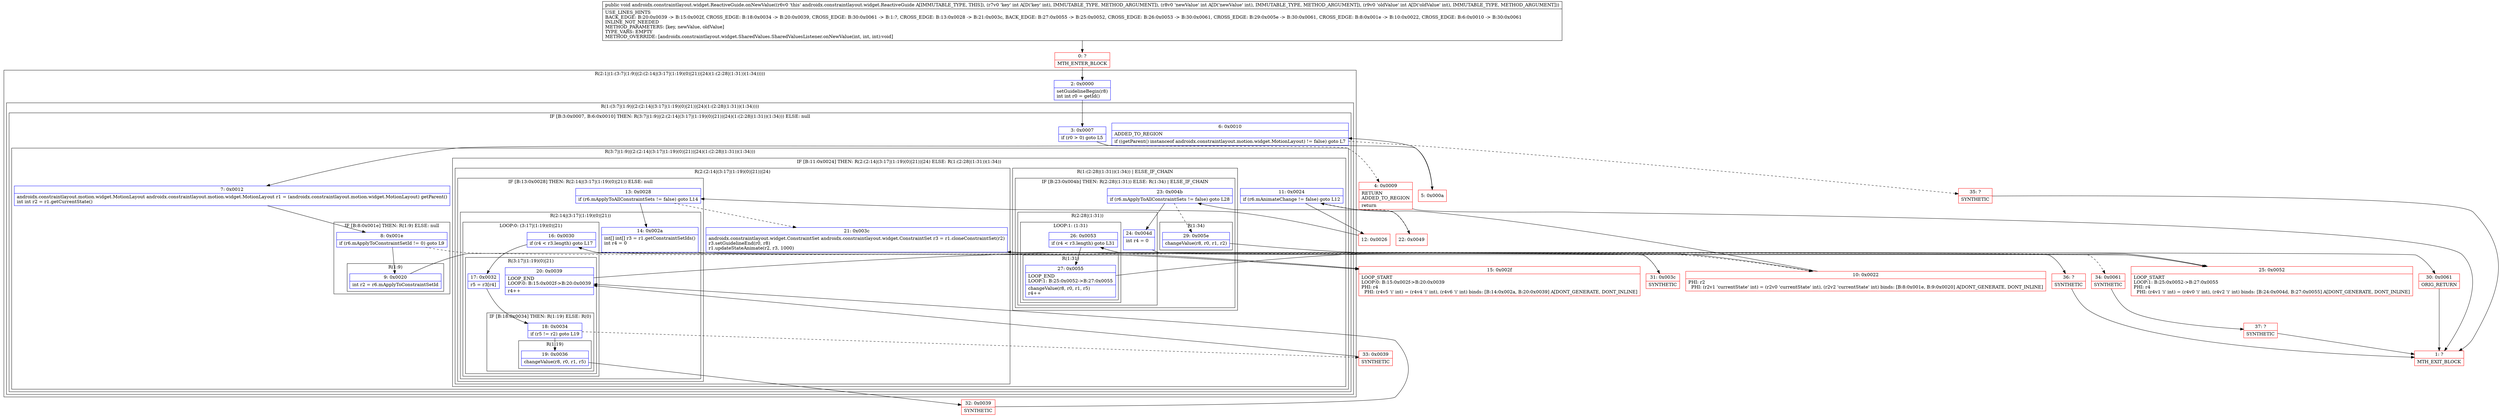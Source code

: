 digraph "CFG forandroidx.constraintlayout.widget.ReactiveGuide.onNewValue(III)V" {
subgraph cluster_Region_1299746810 {
label = "R(2:1|(1:(3:7|(1:9)|(2:(2:14|(3:17|(1:19)(0)|21))|24)(1:(2:28|(1:31))(1:34)))))";
node [shape=record,color=blue];
Node_2 [shape=record,label="{2\:\ 0x0000|setGuidelineBegin(r8)\lint int r0 = getId()\l}"];
subgraph cluster_Region_277731428 {
label = "R(1:(3:7|(1:9)|(2:(2:14|(3:17|(1:19)(0)|21))|24)(1:(2:28|(1:31))(1:34))))";
node [shape=record,color=blue];
subgraph cluster_IfRegion_1863847967 {
label = "IF [B:3:0x0007, B:6:0x0010] THEN: R(3:7|(1:9)|(2:(2:14|(3:17|(1:19)(0)|21))|24)(1:(2:28|(1:31))(1:34))) ELSE: null";
node [shape=record,color=blue];
Node_3 [shape=record,label="{3\:\ 0x0007|if (r0 \> 0) goto L5\l}"];
Node_6 [shape=record,label="{6\:\ 0x0010|ADDED_TO_REGION\l|if ((getParent() instanceof androidx.constraintlayout.motion.widget.MotionLayout) != false) goto L7\l}"];
subgraph cluster_Region_1447210182 {
label = "R(3:7|(1:9)|(2:(2:14|(3:17|(1:19)(0)|21))|24)(1:(2:28|(1:31))(1:34)))";
node [shape=record,color=blue];
Node_7 [shape=record,label="{7\:\ 0x0012|androidx.constraintlayout.motion.widget.MotionLayout androidx.constraintlayout.motion.widget.MotionLayout r1 = (androidx.constraintlayout.motion.widget.MotionLayout) getParent()\lint int r2 = r1.getCurrentState()\l}"];
subgraph cluster_IfRegion_372593561 {
label = "IF [B:8:0x001e] THEN: R(1:9) ELSE: null";
node [shape=record,color=blue];
Node_8 [shape=record,label="{8\:\ 0x001e|if (r6.mApplyToConstraintSetId != 0) goto L9\l}"];
subgraph cluster_Region_1007794729 {
label = "R(1:9)";
node [shape=record,color=blue];
Node_9 [shape=record,label="{9\:\ 0x0020|int r2 = r6.mApplyToConstraintSetId\l}"];
}
}
subgraph cluster_IfRegion_814735402 {
label = "IF [B:11:0x0024] THEN: R(2:(2:14|(3:17|(1:19)(0)|21))|24) ELSE: R(1:(2:28|(1:31))(1:34))";
node [shape=record,color=blue];
Node_11 [shape=record,label="{11\:\ 0x0024|if (r6.mAnimateChange != false) goto L12\l}"];
subgraph cluster_Region_1659076657 {
label = "R(2:(2:14|(3:17|(1:19)(0)|21))|24)";
node [shape=record,color=blue];
subgraph cluster_IfRegion_1577513162 {
label = "IF [B:13:0x0028] THEN: R(2:14|(3:17|(1:19)(0)|21)) ELSE: null";
node [shape=record,color=blue];
Node_13 [shape=record,label="{13\:\ 0x0028|if (r6.mApplyToAllConstraintSets != false) goto L14\l}"];
subgraph cluster_Region_677268535 {
label = "R(2:14|(3:17|(1:19)(0)|21))";
node [shape=record,color=blue];
Node_14 [shape=record,label="{14\:\ 0x002a|int[] int[] r3 = r1.getConstraintSetIds()\lint r4 = 0\l\l}"];
subgraph cluster_LoopRegion_622051804 {
label = "LOOP:0: (3:17|(1:19)(0)|21)";
node [shape=record,color=blue];
Node_16 [shape=record,label="{16\:\ 0x0030|if (r4 \< r3.length) goto L17\l}"];
subgraph cluster_Region_136179864 {
label = "R(3:17|(1:19)(0)|21)";
node [shape=record,color=blue];
Node_17 [shape=record,label="{17\:\ 0x0032|r5 = r3[r4]\l}"];
subgraph cluster_IfRegion_2138441201 {
label = "IF [B:18:0x0034] THEN: R(1:19) ELSE: R(0)";
node [shape=record,color=blue];
Node_18 [shape=record,label="{18\:\ 0x0034|if (r5 != r2) goto L19\l}"];
subgraph cluster_Region_540432280 {
label = "R(1:19)";
node [shape=record,color=blue];
Node_19 [shape=record,label="{19\:\ 0x0036|changeValue(r8, r0, r1, r5)\l}"];
}
subgraph cluster_Region_540433814 {
label = "R(0)";
node [shape=record,color=blue];
}
}
Node_20 [shape=record,label="{20\:\ 0x0039|LOOP_END\lLOOP:0: B:15:0x002f\-\>B:20:0x0039\l|r4++\l}"];
}
}
}
}
Node_21 [shape=record,label="{21\:\ 0x003c|androidx.constraintlayout.widget.ConstraintSet androidx.constraintlayout.widget.ConstraintSet r3 = r1.cloneConstraintSet(r2)\lr3.setGuidelineEnd(r0, r8)\lr1.updateStateAnimate(r2, r3, 1000)\l}"];
}
subgraph cluster_Region_472087442 {
label = "R(1:(2:28|(1:31))(1:34)) | ELSE_IF_CHAIN\l";
node [shape=record,color=blue];
subgraph cluster_IfRegion_1407338124 {
label = "IF [B:23:0x004b] THEN: R(2:28|(1:31)) ELSE: R(1:34) | ELSE_IF_CHAIN\l";
node [shape=record,color=blue];
Node_23 [shape=record,label="{23\:\ 0x004b|if (r6.mApplyToAllConstraintSets != false) goto L28\l}"];
subgraph cluster_Region_756029040 {
label = "R(2:28|(1:31))";
node [shape=record,color=blue];
Node_24 [shape=record,label="{24\:\ 0x004d|int r4 = 0\l\l}"];
subgraph cluster_LoopRegion_982215834 {
label = "LOOP:1: (1:31)";
node [shape=record,color=blue];
Node_26 [shape=record,label="{26\:\ 0x0053|if (r4 \< r3.length) goto L31\l}"];
subgraph cluster_Region_1810744520 {
label = "R(1:31)";
node [shape=record,color=blue];
Node_27 [shape=record,label="{27\:\ 0x0055|LOOP_END\lLOOP:1: B:25:0x0052\-\>B:27:0x0055\l|changeValue(r8, r0, r1, r5)\lr4++\l}"];
}
}
}
subgraph cluster_Region_1146792258 {
label = "R(1:34)";
node [shape=record,color=blue];
Node_29 [shape=record,label="{29\:\ 0x005e|changeValue(r8, r0, r1, r2)\l}"];
}
}
}
}
}
}
}
}
Node_0 [shape=record,color=red,label="{0\:\ ?|MTH_ENTER_BLOCK\l}"];
Node_4 [shape=record,color=red,label="{4\:\ 0x0009|RETURN\lADDED_TO_REGION\l|return\l}"];
Node_1 [shape=record,color=red,label="{1\:\ ?|MTH_EXIT_BLOCK\l}"];
Node_5 [shape=record,color=red,label="{5\:\ 0x000a}"];
Node_10 [shape=record,color=red,label="{10\:\ 0x0022|PHI: r2 \l  PHI: (r2v1 'currentState' int) = (r2v0 'currentState' int), (r2v2 'currentState' int) binds: [B:8:0x001e, B:9:0x0020] A[DONT_GENERATE, DONT_INLINE]\l}"];
Node_12 [shape=record,color=red,label="{12\:\ 0x0026}"];
Node_15 [shape=record,color=red,label="{15\:\ 0x002f|LOOP_START\lLOOP:0: B:15:0x002f\-\>B:20:0x0039\lPHI: r4 \l  PHI: (r4v5 'i' int) = (r4v4 'i' int), (r4v6 'i' int) binds: [B:14:0x002a, B:20:0x0039] A[DONT_GENERATE, DONT_INLINE]\l}"];
Node_32 [shape=record,color=red,label="{32\:\ 0x0039|SYNTHETIC\l}"];
Node_33 [shape=record,color=red,label="{33\:\ 0x0039|SYNTHETIC\l}"];
Node_31 [shape=record,color=red,label="{31\:\ 0x003c|SYNTHETIC\l}"];
Node_36 [shape=record,color=red,label="{36\:\ ?|SYNTHETIC\l}"];
Node_22 [shape=record,color=red,label="{22\:\ 0x0049}"];
Node_25 [shape=record,color=red,label="{25\:\ 0x0052|LOOP_START\lLOOP:1: B:25:0x0052\-\>B:27:0x0055\lPHI: r4 \l  PHI: (r4v1 'i' int) = (r4v0 'i' int), (r4v2 'i' int) binds: [B:24:0x004d, B:27:0x0055] A[DONT_GENERATE, DONT_INLINE]\l}"];
Node_34 [shape=record,color=red,label="{34\:\ 0x0061|SYNTHETIC\l}"];
Node_37 [shape=record,color=red,label="{37\:\ ?|SYNTHETIC\l}"];
Node_30 [shape=record,color=red,label="{30\:\ 0x0061|ORIG_RETURN\l}"];
Node_35 [shape=record,color=red,label="{35\:\ ?|SYNTHETIC\l}"];
MethodNode[shape=record,label="{public void androidx.constraintlayout.widget.ReactiveGuide.onNewValue((r6v0 'this' androidx.constraintlayout.widget.ReactiveGuide A[IMMUTABLE_TYPE, THIS]), (r7v0 'key' int A[D('key' int), IMMUTABLE_TYPE, METHOD_ARGUMENT]), (r8v0 'newValue' int A[D('newValue' int), IMMUTABLE_TYPE, METHOD_ARGUMENT]), (r9v0 'oldValue' int A[D('oldValue' int), IMMUTABLE_TYPE, METHOD_ARGUMENT]))  | USE_LINES_HINTS\lBACK_EDGE: B:20:0x0039 \-\> B:15:0x002f, CROSS_EDGE: B:18:0x0034 \-\> B:20:0x0039, CROSS_EDGE: B:30:0x0061 \-\> B:1:?, CROSS_EDGE: B:13:0x0028 \-\> B:21:0x003c, BACK_EDGE: B:27:0x0055 \-\> B:25:0x0052, CROSS_EDGE: B:26:0x0053 \-\> B:30:0x0061, CROSS_EDGE: B:29:0x005e \-\> B:30:0x0061, CROSS_EDGE: B:8:0x001e \-\> B:10:0x0022, CROSS_EDGE: B:6:0x0010 \-\> B:30:0x0061\lINLINE_NOT_NEEDED\lMETHOD_PARAMETERS: [key, newValue, oldValue]\lTYPE_VARS: EMPTY\lMETHOD_OVERRIDE: [androidx.constraintlayout.widget.SharedValues.SharedValuesListener.onNewValue(int, int, int):void]\l}"];
MethodNode -> Node_0;Node_2 -> Node_3;
Node_3 -> Node_4[style=dashed];
Node_3 -> Node_5;
Node_6 -> Node_7;
Node_6 -> Node_35[style=dashed];
Node_7 -> Node_8;
Node_8 -> Node_9;
Node_8 -> Node_10[style=dashed];
Node_9 -> Node_10;
Node_11 -> Node_12;
Node_11 -> Node_22[style=dashed];
Node_13 -> Node_14;
Node_13 -> Node_21[style=dashed];
Node_14 -> Node_15;
Node_16 -> Node_17;
Node_16 -> Node_31[style=dashed];
Node_17 -> Node_18;
Node_18 -> Node_19;
Node_18 -> Node_33[style=dashed];
Node_19 -> Node_32;
Node_20 -> Node_15;
Node_21 -> Node_36;
Node_23 -> Node_24;
Node_23 -> Node_29[style=dashed];
Node_24 -> Node_25;
Node_26 -> Node_27;
Node_26 -> Node_34[style=dashed];
Node_27 -> Node_25;
Node_29 -> Node_30;
Node_0 -> Node_2;
Node_4 -> Node_1;
Node_5 -> Node_6;
Node_10 -> Node_11;
Node_12 -> Node_13;
Node_15 -> Node_16;
Node_32 -> Node_20;
Node_33 -> Node_20;
Node_31 -> Node_21;
Node_36 -> Node_1;
Node_22 -> Node_23;
Node_25 -> Node_26;
Node_34 -> Node_37;
Node_37 -> Node_1;
Node_30 -> Node_1;
Node_35 -> Node_1;
}

